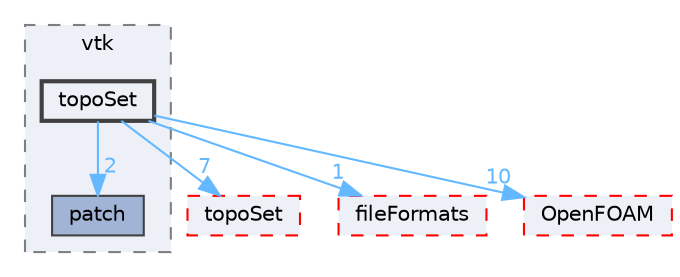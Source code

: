 digraph "src/meshTools/output/vtk/topoSet"
{
 // LATEX_PDF_SIZE
  bgcolor="transparent";
  edge [fontname=Helvetica,fontsize=10,labelfontname=Helvetica,labelfontsize=10];
  node [fontname=Helvetica,fontsize=10,shape=box,height=0.2,width=0.4];
  compound=true
  subgraph clusterdir_0bf24f9c0ff5605344063b70fcf2a81c {
    graph [ bgcolor="#edf0f7", pencolor="grey50", label="vtk", fontname=Helvetica,fontsize=10 style="filled,dashed", URL="dir_0bf24f9c0ff5605344063b70fcf2a81c.html",tooltip=""]
  dir_6d0a385d7f59338c3b20eed93ee48a27 [label="patch", fillcolor="#a2b4d6", color="grey25", style="filled", URL="dir_6d0a385d7f59338c3b20eed93ee48a27.html",tooltip=""];
  dir_8d7ff220fa0a40dee1cc60724e3fdbce [label="topoSet", fillcolor="#edf0f7", color="grey25", style="filled,bold", URL="dir_8d7ff220fa0a40dee1cc60724e3fdbce.html",tooltip=""];
  }
  dir_53c6f1430167a4cd316d5caa179db9dd [label="topoSet", fillcolor="#edf0f7", color="red", style="filled,dashed", URL="dir_53c6f1430167a4cd316d5caa179db9dd.html",tooltip=""];
  dir_b05602f37bb521a7142c0a3e200b5f35 [label="fileFormats", fillcolor="#edf0f7", color="red", style="filled,dashed", URL="dir_b05602f37bb521a7142c0a3e200b5f35.html",tooltip=""];
  dir_c5473ff19b20e6ec4dfe5c310b3778a8 [label="OpenFOAM", fillcolor="#edf0f7", color="red", style="filled,dashed", URL="dir_c5473ff19b20e6ec4dfe5c310b3778a8.html",tooltip=""];
  dir_8d7ff220fa0a40dee1cc60724e3fdbce->dir_53c6f1430167a4cd316d5caa179db9dd [headlabel="7", labeldistance=1.5 headhref="dir_004073_004074.html" href="dir_004073_004074.html" color="steelblue1" fontcolor="steelblue1"];
  dir_8d7ff220fa0a40dee1cc60724e3fdbce->dir_6d0a385d7f59338c3b20eed93ee48a27 [headlabel="2", labeldistance=1.5 headhref="dir_004073_002816.html" href="dir_004073_002816.html" color="steelblue1" fontcolor="steelblue1"];
  dir_8d7ff220fa0a40dee1cc60724e3fdbce->dir_b05602f37bb521a7142c0a3e200b5f35 [headlabel="1", labeldistance=1.5 headhref="dir_004073_001353.html" href="dir_004073_001353.html" color="steelblue1" fontcolor="steelblue1"];
  dir_8d7ff220fa0a40dee1cc60724e3fdbce->dir_c5473ff19b20e6ec4dfe5c310b3778a8 [headlabel="10", labeldistance=1.5 headhref="dir_004073_002695.html" href="dir_004073_002695.html" color="steelblue1" fontcolor="steelblue1"];
}
